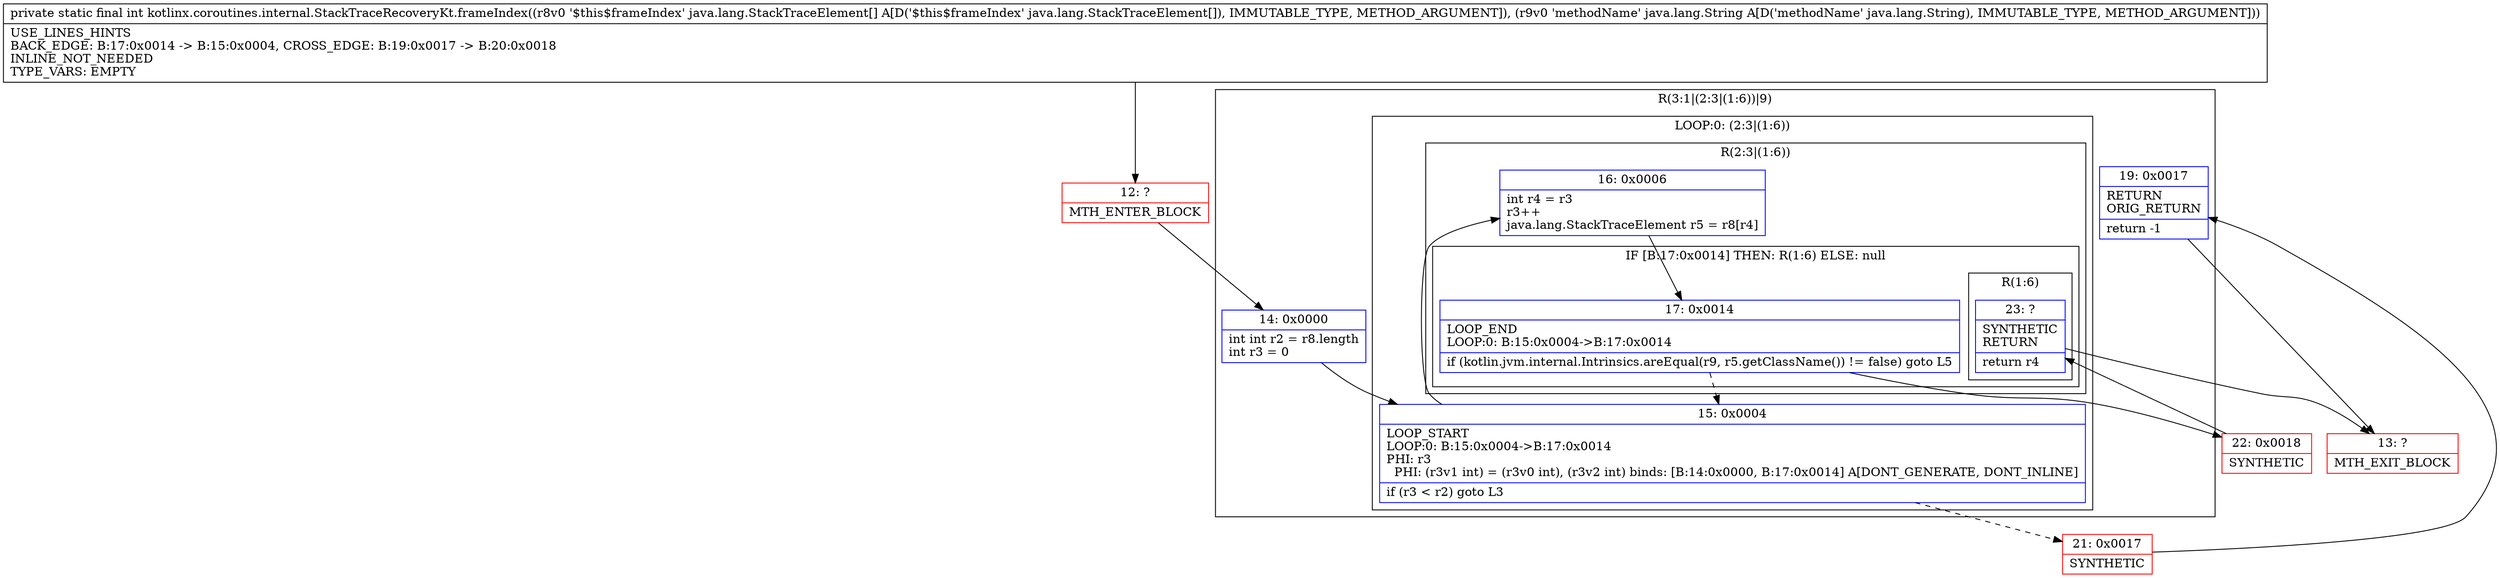digraph "CFG forkotlinx.coroutines.internal.StackTraceRecoveryKt.frameIndex([Ljava\/lang\/StackTraceElement;Ljava\/lang\/String;)I" {
subgraph cluster_Region_36598826 {
label = "R(3:1|(2:3|(1:6))|9)";
node [shape=record,color=blue];
Node_14 [shape=record,label="{14\:\ 0x0000|int int r2 = r8.length\lint r3 = 0\l}"];
subgraph cluster_LoopRegion_501526842 {
label = "LOOP:0: (2:3|(1:6))";
node [shape=record,color=blue];
Node_15 [shape=record,label="{15\:\ 0x0004|LOOP_START\lLOOP:0: B:15:0x0004\-\>B:17:0x0014\lPHI: r3 \l  PHI: (r3v1 int) = (r3v0 int), (r3v2 int) binds: [B:14:0x0000, B:17:0x0014] A[DONT_GENERATE, DONT_INLINE]\l|if (r3 \< r2) goto L3\l}"];
subgraph cluster_Region_1503746727 {
label = "R(2:3|(1:6))";
node [shape=record,color=blue];
Node_16 [shape=record,label="{16\:\ 0x0006|int r4 = r3\lr3++\ljava.lang.StackTraceElement r5 = r8[r4]\l}"];
subgraph cluster_IfRegion_2143253696 {
label = "IF [B:17:0x0014] THEN: R(1:6) ELSE: null";
node [shape=record,color=blue];
Node_17 [shape=record,label="{17\:\ 0x0014|LOOP_END\lLOOP:0: B:15:0x0004\-\>B:17:0x0014\l|if (kotlin.jvm.internal.Intrinsics.areEqual(r9, r5.getClassName()) != false) goto L5\l}"];
subgraph cluster_Region_239197702 {
label = "R(1:6)";
node [shape=record,color=blue];
Node_23 [shape=record,label="{23\:\ ?|SYNTHETIC\lRETURN\l|return r4\l}"];
}
}
}
}
Node_19 [shape=record,label="{19\:\ 0x0017|RETURN\lORIG_RETURN\l|return \-1\l}"];
}
Node_12 [shape=record,color=red,label="{12\:\ ?|MTH_ENTER_BLOCK\l}"];
Node_22 [shape=record,color=red,label="{22\:\ 0x0018|SYNTHETIC\l}"];
Node_13 [shape=record,color=red,label="{13\:\ ?|MTH_EXIT_BLOCK\l}"];
Node_21 [shape=record,color=red,label="{21\:\ 0x0017|SYNTHETIC\l}"];
MethodNode[shape=record,label="{private static final int kotlinx.coroutines.internal.StackTraceRecoveryKt.frameIndex((r8v0 '$this$frameIndex' java.lang.StackTraceElement[] A[D('$this$frameIndex' java.lang.StackTraceElement[]), IMMUTABLE_TYPE, METHOD_ARGUMENT]), (r9v0 'methodName' java.lang.String A[D('methodName' java.lang.String), IMMUTABLE_TYPE, METHOD_ARGUMENT]))  | USE_LINES_HINTS\lBACK_EDGE: B:17:0x0014 \-\> B:15:0x0004, CROSS_EDGE: B:19:0x0017 \-\> B:20:0x0018\lINLINE_NOT_NEEDED\lTYPE_VARS: EMPTY\l}"];
MethodNode -> Node_12;Node_14 -> Node_15;
Node_15 -> Node_16;
Node_15 -> Node_21[style=dashed];
Node_16 -> Node_17;
Node_17 -> Node_15[style=dashed];
Node_17 -> Node_22;
Node_23 -> Node_13;
Node_19 -> Node_13;
Node_12 -> Node_14;
Node_22 -> Node_23;
Node_21 -> Node_19;
}

